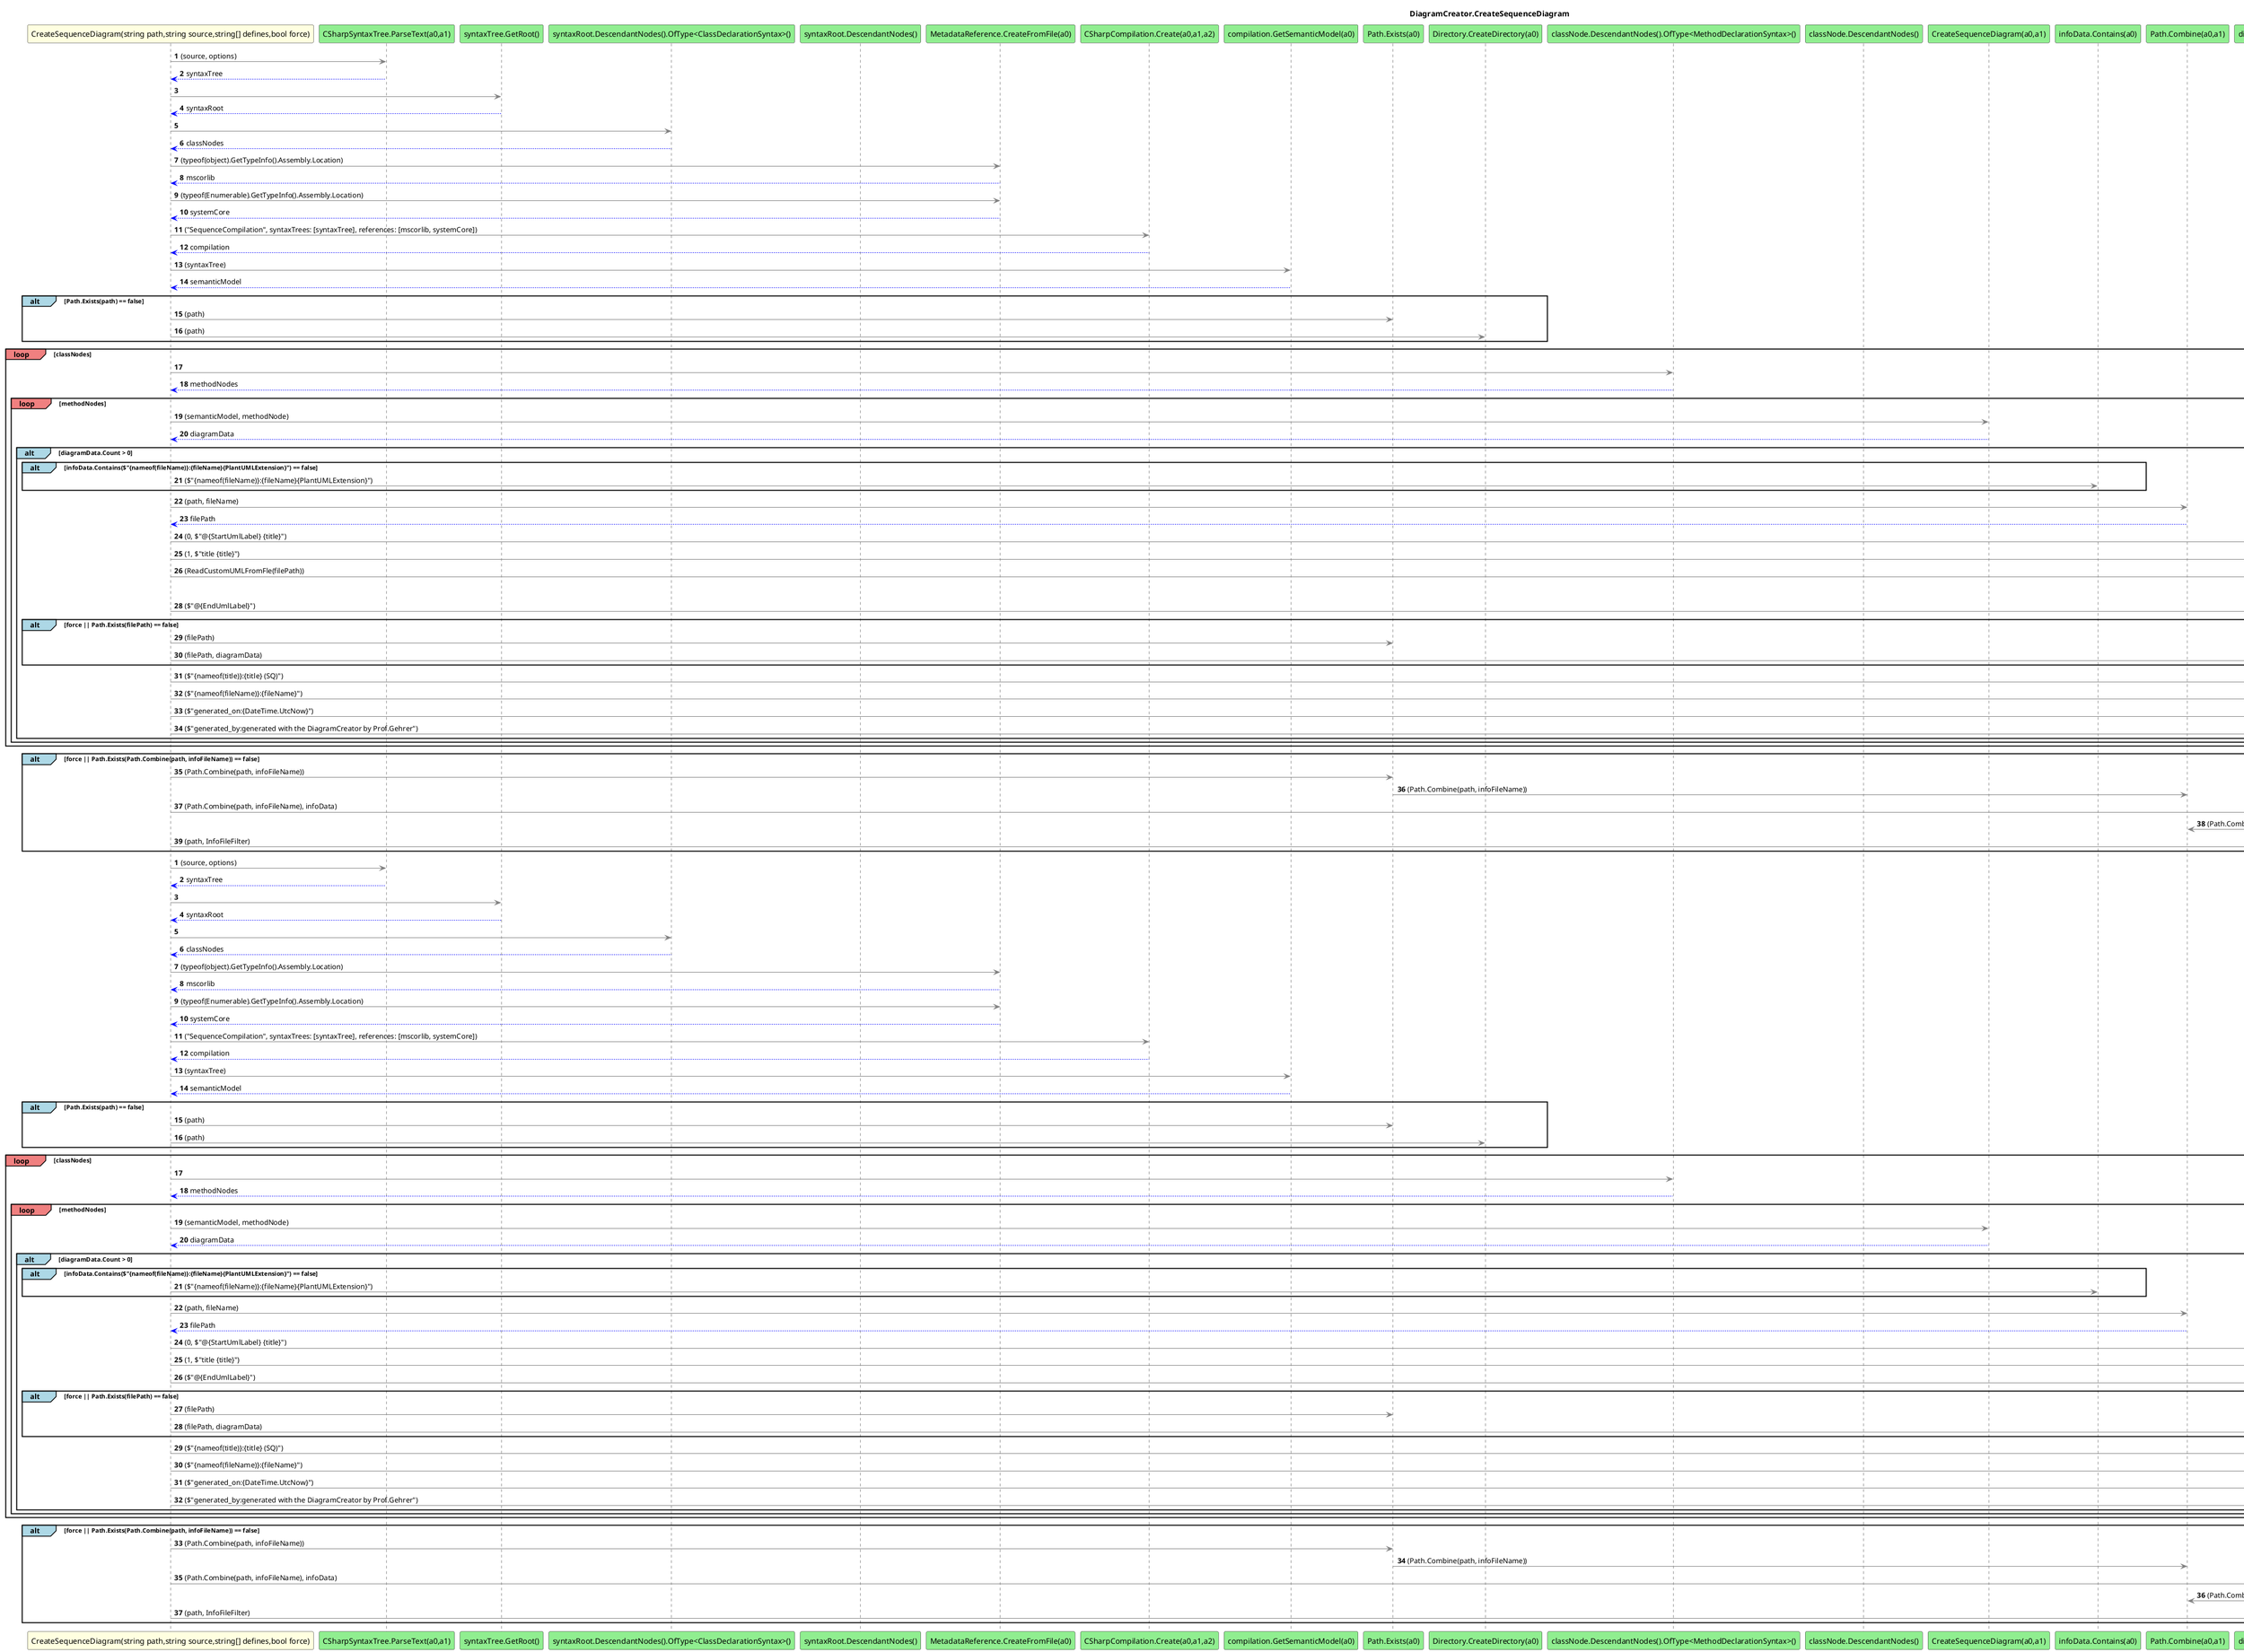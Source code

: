 @startuml DiagramCreator.CreateSequenceDiagram
title DiagramCreator.CreateSequenceDiagram
participant "CreateSequenceDiagram(string path,string source,string[] defines,bool force)" as CreateSequenceDiagram_p0_p1_p2_p3 #LightYellow
participant "CSharpSyntaxTree.ParseText(a0,a1)" as CSharpSyntaxTree_ParseText_a0_a1 #LightGreen
participant "syntaxTree.GetRoot()" as syntaxTree_GetRoot #LightGreen
participant "syntaxRoot.DescendantNodes().OfType<ClassDeclarationSyntax>()" as syntaxRoot_DescendantNodes_OfType_ClassDeclarationSyntax_ #LightGreen
participant "syntaxRoot.DescendantNodes()" as syntaxRoot_DescendantNodes #LightGreen
participant "MetadataReference.CreateFromFile(a0)" as MetadataReference_CreateFromFile_a0 #LightGreen
participant "CSharpCompilation.Create(a0,a1,a2)" as CSharpCompilation_Create_a0_a1_a2 #LightGreen
participant "compilation.GetSemanticModel(a0)" as compilation_GetSemanticModel_a0 #LightGreen
participant "Path.Exists(a0)" as Path_Exists_a0 #LightGreen
participant "Directory.CreateDirectory(a0)" as Directory_CreateDirectory_a0 #LightGreen
participant "classNode.DescendantNodes().OfType<MethodDeclarationSyntax>()" as classNode_DescendantNodes_OfType_MethodDeclarationSyntax_ #LightGreen
participant "classNode.DescendantNodes()" as classNode_DescendantNodes #LightGreen
participant "CreateSequenceDiagram(a0,a1)" as CreateSequenceDiagram_a0_a1 #LightGreen
participant "infoData.Contains(a0)" as infoData_Contains_a0 #LightGreen
participant "Path.Combine(a0,a1)" as Path_Combine_a0_a1 #LightGreen
participant "diagramData.Insert(a0,a1)" as diagramData_Insert_a0_a1 #LightGreen
participant "diagramData.AddRange(a0)" as diagramData_AddRange_a0 #LightGreen
participant "ReadCustomUMLFromFle(a0)" as ReadCustomUMLFromFle_a0 #LightGreen
participant "diagramData.Add(a0)" as diagramData_Add_a0 #LightGreen
participant "File.WriteAllLines(a0,a1)" as File_WriteAllLines_a0_a1 #LightGreen
participant "infoData.Add(a0)" as infoData_Add_a0 #LightGreen
participant "UpdateDiagramPath(a0,a1)" as UpdateDiagramPath_a0_a1 #LightGreen
autonumber
CreateSequenceDiagram_p0_p1_p2_p3 -[#grey]> CSharpSyntaxTree_ParseText_a0_a1 : (source, options)
CSharpSyntaxTree_ParseText_a0_a1 -[#blue]-> CreateSequenceDiagram_p0_p1_p2_p3 : syntaxTree
CreateSequenceDiagram_p0_p1_p2_p3 -[#grey]> syntaxTree_GetRoot
syntaxTree_GetRoot -[#blue]-> CreateSequenceDiagram_p0_p1_p2_p3 : syntaxRoot
CreateSequenceDiagram_p0_p1_p2_p3 -[#grey]> syntaxRoot_DescendantNodes_OfType_ClassDeclarationSyntax_
syntaxRoot_DescendantNodes_OfType_ClassDeclarationSyntax_ -[#blue]-> CreateSequenceDiagram_p0_p1_p2_p3 : classNodes
CreateSequenceDiagram_p0_p1_p2_p3 -[#grey]> MetadataReference_CreateFromFile_a0 : (typeof(object).GetTypeInfo().Assembly.Location)
MetadataReference_CreateFromFile_a0 -[#blue]-> CreateSequenceDiagram_p0_p1_p2_p3 : mscorlib
CreateSequenceDiagram_p0_p1_p2_p3 -[#grey]> MetadataReference_CreateFromFile_a0 : (typeof(Enumerable).GetTypeInfo().Assembly.Location)
MetadataReference_CreateFromFile_a0 -[#blue]-> CreateSequenceDiagram_p0_p1_p2_p3 : systemCore
CreateSequenceDiagram_p0_p1_p2_p3 -[#grey]> CSharpCompilation_Create_a0_a1_a2 : ("SequenceCompilation", syntaxTrees: [syntaxTree], references: [mscorlib, systemCore])
CSharpCompilation_Create_a0_a1_a2 -[#blue]-> CreateSequenceDiagram_p0_p1_p2_p3 : compilation
CreateSequenceDiagram_p0_p1_p2_p3 -[#grey]> compilation_GetSemanticModel_a0 : (syntaxTree)
compilation_GetSemanticModel_a0 -[#blue]-> CreateSequenceDiagram_p0_p1_p2_p3 : semanticModel
alt#LightBlue Path.Exists(path) == false
 CreateSequenceDiagram_p0_p1_p2_p3 -[#grey]> Path_Exists_a0 : (path)
 CreateSequenceDiagram_p0_p1_p2_p3 -[#grey]> Directory_CreateDirectory_a0 : (path)
end
loop#LightCoral classNodes
 CreateSequenceDiagram_p0_p1_p2_p3 -[#grey]> classNode_DescendantNodes_OfType_MethodDeclarationSyntax_
 classNode_DescendantNodes_OfType_MethodDeclarationSyntax_ -[#blue]-> CreateSequenceDiagram_p0_p1_p2_p3 : methodNodes
 loop#LightCoral methodNodes
 CreateSequenceDiagram_p0_p1_p2_p3 -[#grey]> CreateSequenceDiagram_a0_a1 : (semanticModel, methodNode)
 CreateSequenceDiagram_a0_a1 -[#blue]-> CreateSequenceDiagram_p0_p1_p2_p3 : diagramData
 alt#LightBlue diagramData.Count > 0
 alt#LightBlue infoData.Contains($"{nameof(fileName)}:{fileName}{PlantUMLExtension}") == false
 CreateSequenceDiagram_p0_p1_p2_p3 -[#grey]> infoData_Contains_a0 : ($"{nameof(fileName)}:{fileName}{PlantUMLExtension}")
 end
 CreateSequenceDiagram_p0_p1_p2_p3 -[#grey]> Path_Combine_a0_a1 : (path, fileName)
 Path_Combine_a0_a1 -[#blue]-> CreateSequenceDiagram_p0_p1_p2_p3 : filePath
 CreateSequenceDiagram_p0_p1_p2_p3 -[#grey]> diagramData_Insert_a0_a1 : (0, $"@{StartUmlLabel} {title}")
 CreateSequenceDiagram_p0_p1_p2_p3 -[#grey]> diagramData_Insert_a0_a1 : (1, $"title {title}")
 CreateSequenceDiagram_p0_p1_p2_p3 -[#grey]> diagramData_AddRange_a0 : (ReadCustomUMLFromFle(filePath))
 diagramData_AddRange_a0 -[#grey]> ReadCustomUMLFromFle_a0 : (ReadCustomUMLFromFle(filePath))
 CreateSequenceDiagram_p0_p1_p2_p3 -[#grey]> diagramData_Add_a0 : ($"@{EndUmlLabel}")
 alt#LightBlue force || Path.Exists(filePath) == false
 CreateSequenceDiagram_p0_p1_p2_p3 -[#grey]> Path_Exists_a0 : (filePath)
 CreateSequenceDiagram_p0_p1_p2_p3 -[#grey]> File_WriteAllLines_a0_a1 : (filePath, diagramData)
 end
 CreateSequenceDiagram_p0_p1_p2_p3 -[#grey]> infoData_Add_a0 : ($"{nameof(title)}:{title} (SQ)")
 CreateSequenceDiagram_p0_p1_p2_p3 -[#grey]> infoData_Add_a0 : ($"{nameof(fileName)}:{fileName}")
 CreateSequenceDiagram_p0_p1_p2_p3 -[#grey]> infoData_Add_a0 : ($"generated_on:{DateTime.UtcNow}")
 CreateSequenceDiagram_p0_p1_p2_p3 -[#grey]> infoData_Add_a0 : ($"generated_by:generated with the DiagramCreator by Prof.Gehrer")
 end
 end
end
alt#LightBlue force || Path.Exists(Path.Combine(path, infoFileName)) == false
 CreateSequenceDiagram_p0_p1_p2_p3 -[#grey]> Path_Exists_a0 : (Path.Combine(path, infoFileName))
 Path_Exists_a0 -[#grey]> Path_Combine_a0_a1 : (Path.Combine(path, infoFileName))
 CreateSequenceDiagram_p0_p1_p2_p3 -[#grey]> File_WriteAllLines_a0_a1 : (Path.Combine(path, infoFileName), infoData)
 File_WriteAllLines_a0_a1 -[#grey]> Path_Combine_a0_a1 : (Path.Combine(path, infoFileName), infoData)
 CreateSequenceDiagram_p0_p1_p2_p3 -[#grey]> UpdateDiagramPath_a0_a1 : (path, InfoFileFilter)
end
' CustomUML
participant "diagramData.Add(a0)" as diagramData_Add_a0 #LightGreen
participant "File.WriteAllLines(a0,a1)" as File_WriteAllLines_a0_a1 #LightGreen
participant "infoData.Add(a0)" as infoData_Add_a0 #LightGreen
participant "UpdateDiagramPath(a0,a1)" as UpdateDiagramPath_a0_a1 #LightGreen
autonumber
CreateSequenceDiagram_p0_p1_p2_p3 -[#grey]> CSharpSyntaxTree_ParseText_a0_a1 : (source, options)
CSharpSyntaxTree_ParseText_a0_a1 -[#blue]-> CreateSequenceDiagram_p0_p1_p2_p3 : syntaxTree
CreateSequenceDiagram_p0_p1_p2_p3 -[#grey]> syntaxTree_GetRoot
syntaxTree_GetRoot -[#blue]-> CreateSequenceDiagram_p0_p1_p2_p3 : syntaxRoot
CreateSequenceDiagram_p0_p1_p2_p3 -[#grey]> syntaxRoot_DescendantNodes_OfType_ClassDeclarationSyntax_
syntaxRoot_DescendantNodes_OfType_ClassDeclarationSyntax_ -[#blue]-> CreateSequenceDiagram_p0_p1_p2_p3 : classNodes
CreateSequenceDiagram_p0_p1_p2_p3 -[#grey]> MetadataReference_CreateFromFile_a0 : (typeof(object).GetTypeInfo().Assembly.Location)
MetadataReference_CreateFromFile_a0 -[#blue]-> CreateSequenceDiagram_p0_p1_p2_p3 : mscorlib
CreateSequenceDiagram_p0_p1_p2_p3 -[#grey]> MetadataReference_CreateFromFile_a0 : (typeof(Enumerable).GetTypeInfo().Assembly.Location)
MetadataReference_CreateFromFile_a0 -[#blue]-> CreateSequenceDiagram_p0_p1_p2_p3 : systemCore
CreateSequenceDiagram_p0_p1_p2_p3 -[#grey]> CSharpCompilation_Create_a0_a1_a2 : ("SequenceCompilation", syntaxTrees: [syntaxTree], references: [mscorlib, systemCore])
CSharpCompilation_Create_a0_a1_a2 -[#blue]-> CreateSequenceDiagram_p0_p1_p2_p3 : compilation
CreateSequenceDiagram_p0_p1_p2_p3 -[#grey]> compilation_GetSemanticModel_a0 : (syntaxTree)
compilation_GetSemanticModel_a0 -[#blue]-> CreateSequenceDiagram_p0_p1_p2_p3 : semanticModel
alt#LightBlue Path.Exists(path) == false
 CreateSequenceDiagram_p0_p1_p2_p3 -[#grey]> Path_Exists_a0 : (path)
 CreateSequenceDiagram_p0_p1_p2_p3 -[#grey]> Directory_CreateDirectory_a0 : (path)
end
loop#LightCoral classNodes
 CreateSequenceDiagram_p0_p1_p2_p3 -[#grey]> classNode_DescendantNodes_OfType_MethodDeclarationSyntax_
 classNode_DescendantNodes_OfType_MethodDeclarationSyntax_ -[#blue]-> CreateSequenceDiagram_p0_p1_p2_p3 : methodNodes
 loop#LightCoral methodNodes
 CreateSequenceDiagram_p0_p1_p2_p3 -[#grey]> CreateSequenceDiagram_a0_a1 : (semanticModel, methodNode)
 CreateSequenceDiagram_a0_a1 -[#blue]-> CreateSequenceDiagram_p0_p1_p2_p3 : diagramData
 alt#LightBlue diagramData.Count > 0
 alt#LightBlue infoData.Contains($"{nameof(fileName)}:{fileName}{PlantUMLExtension}") == false
 CreateSequenceDiagram_p0_p1_p2_p3 -[#grey]> infoData_Contains_a0 : ($"{nameof(fileName)}:{fileName}{PlantUMLExtension}")
 end
 CreateSequenceDiagram_p0_p1_p2_p3 -[#grey]> Path_Combine_a0_a1 : (path, fileName)
 Path_Combine_a0_a1 -[#blue]-> CreateSequenceDiagram_p0_p1_p2_p3 : filePath
 CreateSequenceDiagram_p0_p1_p2_p3 -[#grey]> diagramData_Insert_a0_a1 : (0, $"@{StartUmlLabel} {title}")
 CreateSequenceDiagram_p0_p1_p2_p3 -[#grey]> diagramData_Insert_a0_a1 : (1, $"title {title}")
 CreateSequenceDiagram_p0_p1_p2_p3 -[#grey]> diagramData_Add_a0 : ($"@{EndUmlLabel}")
 alt#LightBlue force || Path.Exists(filePath) == false
 CreateSequenceDiagram_p0_p1_p2_p3 -[#grey]> Path_Exists_a0 : (filePath)
 CreateSequenceDiagram_p0_p1_p2_p3 -[#grey]> File_WriteAllLines_a0_a1 : (filePath, diagramData)
 end
 CreateSequenceDiagram_p0_p1_p2_p3 -[#grey]> infoData_Add_a0 : ($"{nameof(title)}:{title} (SQ)")
 CreateSequenceDiagram_p0_p1_p2_p3 -[#grey]> infoData_Add_a0 : ($"{nameof(fileName)}:{fileName}")
 CreateSequenceDiagram_p0_p1_p2_p3 -[#grey]> infoData_Add_a0 : ($"generated_on:{DateTime.UtcNow}")
 CreateSequenceDiagram_p0_p1_p2_p3 -[#grey]> infoData_Add_a0 : ($"generated_by:generated with the DiagramCreator by Prof.Gehrer")
 end
 end
end
alt#LightBlue force || Path.Exists(Path.Combine(path, infoFileName)) == false
 CreateSequenceDiagram_p0_p1_p2_p3 -[#grey]> Path_Exists_a0 : (Path.Combine(path, infoFileName))
 Path_Exists_a0 -[#grey]> Path_Combine_a0_a1 : (Path.Combine(path, infoFileName))
 CreateSequenceDiagram_p0_p1_p2_p3 -[#grey]> File_WriteAllLines_a0_a1 : (Path.Combine(path, infoFileName), infoData)
 File_WriteAllLines_a0_a1 -[#grey]> Path_Combine_a0_a1 : (Path.Combine(path, infoFileName), infoData)
 CreateSequenceDiagram_p0_p1_p2_p3 -[#grey]> UpdateDiagramPath_a0_a1 : (path, InfoFileFilter)
end
@enduml
' CustomUML
@enduml
